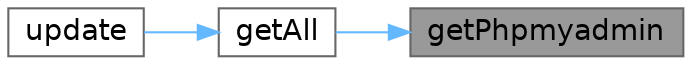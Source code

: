 digraph "getPhpmyadmin"
{
 // LATEX_PDF_SIZE
  bgcolor="transparent";
  edge [fontname=Helvetica,fontsize=14,labelfontname=Helvetica,labelfontsize=14];
  node [fontname=Helvetica,fontsize=14,shape=box,height=0.2,width=0.4];
  rankdir="RL";
  Node1 [id="Node000001",label="getPhpmyadmin",height=0.2,width=0.4,color="gray40", fillcolor="grey60", style="filled", fontcolor="black",tooltip=" "];
  Node1 -> Node2 [id="edge1_Node000001_Node000002",dir="back",color="steelblue1",style="solid",tooltip=" "];
  Node2 [id="Node000002",label="getAll",height=0.2,width=0.4,color="grey40", fillcolor="white", style="filled",URL="$d1/d0e/classApps.html#aba0d5b303383fb5b1fabb5fd01cd3800",tooltip=" "];
  Node2 -> Node3 [id="edge2_Node000002_Node000003",dir="back",color="steelblue1",style="solid",tooltip=" "];
  Node3 [id="Node000003",label="update",height=0.2,width=0.4,color="grey40", fillcolor="white", style="filled",URL="$d1/d0e/classApps.html#a842e4774e3b3601a005b995c02f7e883",tooltip=" "];
}
